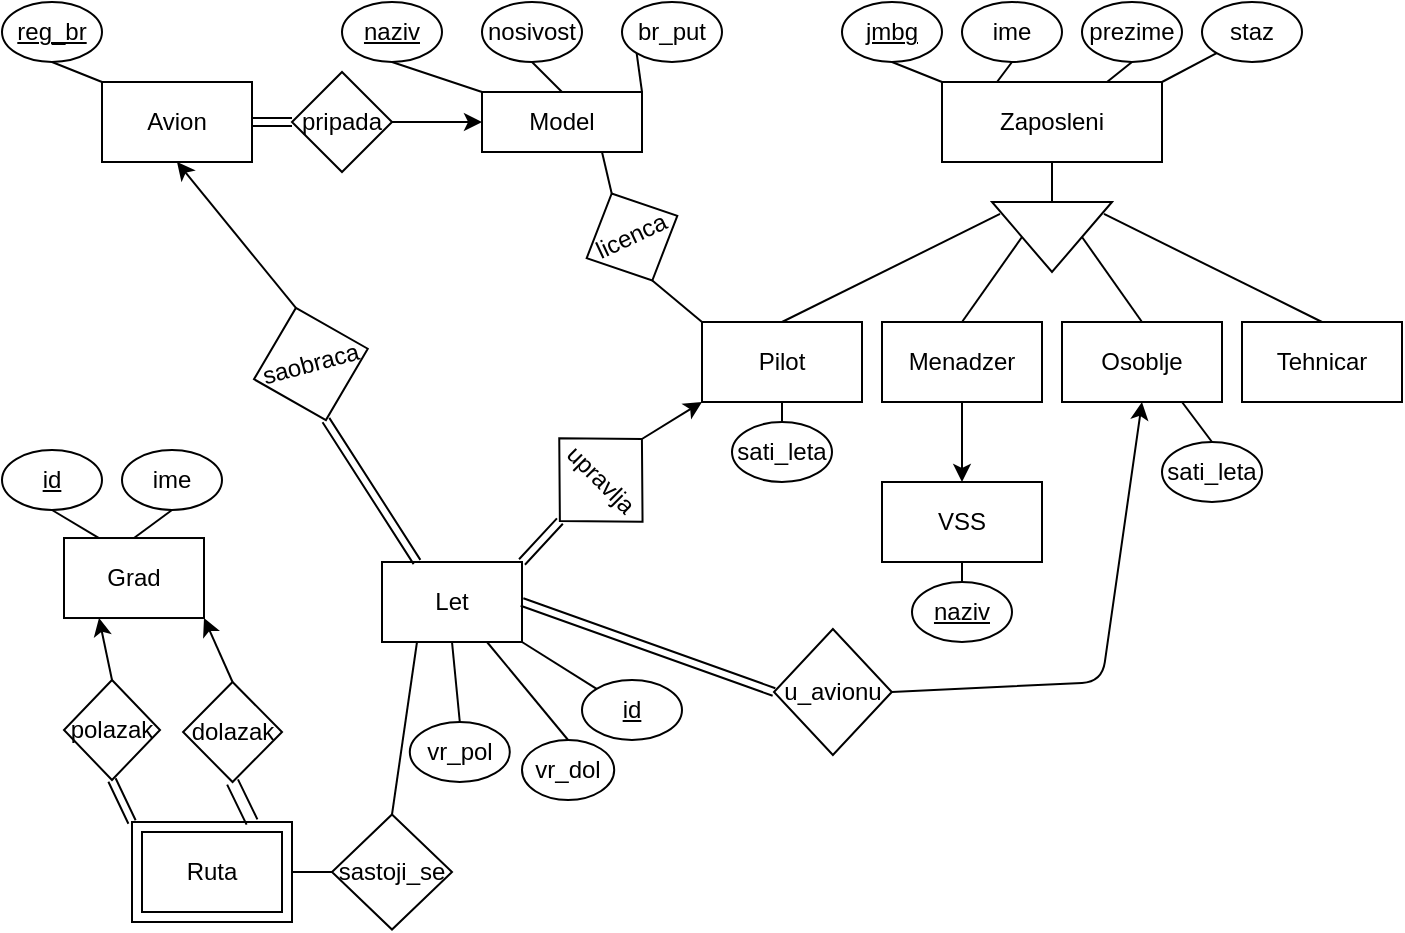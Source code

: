 <mxfile version="14.2.7" type="github">
  <diagram id="R2lEEEUBdFMjLlhIrx00" name="Page-1">
    <mxGraphModel dx="1108" dy="482" grid="1" gridSize="10" guides="1" tooltips="1" connect="1" arrows="1" fold="1" page="1" pageScale="1" pageWidth="850" pageHeight="1100" math="0" shadow="0" extFonts="Permanent Marker^https://fonts.googleapis.com/css?family=Permanent+Marker">
      <root>
        <mxCell id="0" />
        <mxCell id="1" parent="0" />
        <mxCell id="L-6fhLivLxQXYKwf4O9B-1" value="Avion" style="rounded=0;whiteSpace=wrap;html=1;" vertex="1" parent="1">
          <mxGeometry x="60" y="40" width="75" height="40" as="geometry" />
        </mxCell>
        <mxCell id="L-6fhLivLxQXYKwf4O9B-2" value="&lt;u&gt;reg_br&lt;/u&gt;" style="ellipse;whiteSpace=wrap;html=1;" vertex="1" parent="1">
          <mxGeometry x="10" width="50" height="30" as="geometry" />
        </mxCell>
        <mxCell id="L-6fhLivLxQXYKwf4O9B-6" value="" style="endArrow=none;html=1;entryX=0;entryY=0;entryDx=0;entryDy=0;exitX=0.5;exitY=1;exitDx=0;exitDy=0;" edge="1" parent="1" source="L-6fhLivLxQXYKwf4O9B-2" target="L-6fhLivLxQXYKwf4O9B-1">
          <mxGeometry width="50" height="50" relative="1" as="geometry">
            <mxPoint x="50" y="30" as="sourcePoint" />
            <mxPoint x="450" y="230" as="targetPoint" />
          </mxGeometry>
        </mxCell>
        <mxCell id="L-6fhLivLxQXYKwf4O9B-7" value="Model" style="rounded=0;whiteSpace=wrap;html=1;" vertex="1" parent="1">
          <mxGeometry x="250" y="45" width="80" height="30" as="geometry" />
        </mxCell>
        <mxCell id="L-6fhLivLxQXYKwf4O9B-8" value="" style="endArrow=classic;html=1;entryX=0;entryY=0.5;entryDx=0;entryDy=0;exitX=0.5;exitY=0;exitDx=0;exitDy=0;" edge="1" parent="1" source="L-6fhLivLxQXYKwf4O9B-86" target="L-6fhLivLxQXYKwf4O9B-7">
          <mxGeometry width="50" height="50" relative="1" as="geometry">
            <mxPoint x="230" y="100" as="sourcePoint" />
            <mxPoint x="450" y="230" as="targetPoint" />
          </mxGeometry>
        </mxCell>
        <mxCell id="L-6fhLivLxQXYKwf4O9B-9" value="&lt;u&gt;naziv&lt;/u&gt;" style="ellipse;whiteSpace=wrap;html=1;" vertex="1" parent="1">
          <mxGeometry x="180" width="50" height="30" as="geometry" />
        </mxCell>
        <mxCell id="L-6fhLivLxQXYKwf4O9B-12" value="nosivost" style="ellipse;whiteSpace=wrap;html=1;" vertex="1" parent="1">
          <mxGeometry x="250" width="50" height="30" as="geometry" />
        </mxCell>
        <mxCell id="L-6fhLivLxQXYKwf4O9B-13" value="br_put" style="ellipse;whiteSpace=wrap;html=1;" vertex="1" parent="1">
          <mxGeometry x="320" width="50" height="30" as="geometry" />
        </mxCell>
        <mxCell id="L-6fhLivLxQXYKwf4O9B-14" value="" style="endArrow=none;html=1;entryX=0;entryY=1;entryDx=0;entryDy=0;exitX=1;exitY=0;exitDx=0;exitDy=0;" edge="1" parent="1" source="L-6fhLivLxQXYKwf4O9B-7" target="L-6fhLivLxQXYKwf4O9B-13">
          <mxGeometry width="50" height="50" relative="1" as="geometry">
            <mxPoint x="200" y="270" as="sourcePoint" />
            <mxPoint x="250" y="220" as="targetPoint" />
          </mxGeometry>
        </mxCell>
        <mxCell id="L-6fhLivLxQXYKwf4O9B-15" value="" style="endArrow=none;html=1;entryX=0.5;entryY=1;entryDx=0;entryDy=0;exitX=0.5;exitY=0;exitDx=0;exitDy=0;" edge="1" parent="1" source="L-6fhLivLxQXYKwf4O9B-7" target="L-6fhLivLxQXYKwf4O9B-12">
          <mxGeometry width="50" height="50" relative="1" as="geometry">
            <mxPoint x="200" y="270" as="sourcePoint" />
            <mxPoint x="250" y="220" as="targetPoint" />
          </mxGeometry>
        </mxCell>
        <mxCell id="L-6fhLivLxQXYKwf4O9B-16" value="" style="endArrow=none;html=1;entryX=0.5;entryY=1;entryDx=0;entryDy=0;exitX=0;exitY=0;exitDx=0;exitDy=0;" edge="1" parent="1" source="L-6fhLivLxQXYKwf4O9B-7" target="L-6fhLivLxQXYKwf4O9B-9">
          <mxGeometry width="50" height="50" relative="1" as="geometry">
            <mxPoint x="200" y="270" as="sourcePoint" />
            <mxPoint x="250" y="220" as="targetPoint" />
          </mxGeometry>
        </mxCell>
        <mxCell id="L-6fhLivLxQXYKwf4O9B-17" value="Zaposleni" style="rounded=0;whiteSpace=wrap;html=1;" vertex="1" parent="1">
          <mxGeometry x="480" y="40" width="110" height="40" as="geometry" />
        </mxCell>
        <mxCell id="L-6fhLivLxQXYKwf4O9B-18" value="&lt;u&gt;jmbg&lt;/u&gt;" style="ellipse;whiteSpace=wrap;html=1;" vertex="1" parent="1">
          <mxGeometry x="430" width="50" height="30" as="geometry" />
        </mxCell>
        <mxCell id="L-6fhLivLxQXYKwf4O9B-19" value="ime" style="ellipse;whiteSpace=wrap;html=1;" vertex="1" parent="1">
          <mxGeometry x="490" width="50" height="30" as="geometry" />
        </mxCell>
        <mxCell id="L-6fhLivLxQXYKwf4O9B-20" value="prezime" style="ellipse;whiteSpace=wrap;html=1;" vertex="1" parent="1">
          <mxGeometry x="550" width="50" height="30" as="geometry" />
        </mxCell>
        <mxCell id="L-6fhLivLxQXYKwf4O9B-21" value="staz" style="ellipse;whiteSpace=wrap;html=1;" vertex="1" parent="1">
          <mxGeometry x="610" width="50" height="30" as="geometry" />
        </mxCell>
        <mxCell id="L-6fhLivLxQXYKwf4O9B-22" value="" style="endArrow=none;html=1;entryX=0;entryY=1;entryDx=0;entryDy=0;" edge="1" parent="1" target="L-6fhLivLxQXYKwf4O9B-21">
          <mxGeometry width="50" height="50" relative="1" as="geometry">
            <mxPoint x="590" y="40" as="sourcePoint" />
            <mxPoint x="460" y="70" as="targetPoint" />
          </mxGeometry>
        </mxCell>
        <mxCell id="L-6fhLivLxQXYKwf4O9B-23" value="" style="endArrow=none;html=1;entryX=0.5;entryY=1;entryDx=0;entryDy=0;exitX=0.75;exitY=0;exitDx=0;exitDy=0;" edge="1" parent="1" source="L-6fhLivLxQXYKwf4O9B-17" target="L-6fhLivLxQXYKwf4O9B-20">
          <mxGeometry width="50" height="50" relative="1" as="geometry">
            <mxPoint x="410" y="120" as="sourcePoint" />
            <mxPoint x="460" y="70" as="targetPoint" />
          </mxGeometry>
        </mxCell>
        <mxCell id="L-6fhLivLxQXYKwf4O9B-24" value="" style="endArrow=none;html=1;entryX=0.25;entryY=0;entryDx=0;entryDy=0;exitX=0.5;exitY=1;exitDx=0;exitDy=0;" edge="1" parent="1" source="L-6fhLivLxQXYKwf4O9B-19" target="L-6fhLivLxQXYKwf4O9B-17">
          <mxGeometry width="50" height="50" relative="1" as="geometry">
            <mxPoint x="410" y="120" as="sourcePoint" />
            <mxPoint x="460" y="70" as="targetPoint" />
          </mxGeometry>
        </mxCell>
        <mxCell id="L-6fhLivLxQXYKwf4O9B-25" value="" style="endArrow=none;html=1;entryX=0.5;entryY=1;entryDx=0;entryDy=0;exitX=0;exitY=0;exitDx=0;exitDy=0;" edge="1" parent="1" source="L-6fhLivLxQXYKwf4O9B-17" target="L-6fhLivLxQXYKwf4O9B-18">
          <mxGeometry width="50" height="50" relative="1" as="geometry">
            <mxPoint x="410" y="120" as="sourcePoint" />
            <mxPoint x="460" y="70" as="targetPoint" />
          </mxGeometry>
        </mxCell>
        <mxCell id="L-6fhLivLxQXYKwf4O9B-26" value="" style="triangle;whiteSpace=wrap;html=1;rotation=90;" vertex="1" parent="1">
          <mxGeometry x="517.5" y="87.5" width="35" height="60" as="geometry" />
        </mxCell>
        <mxCell id="L-6fhLivLxQXYKwf4O9B-27" value="" style="endArrow=none;html=1;entryX=0.5;entryY=1;entryDx=0;entryDy=0;exitX=0;exitY=0.5;exitDx=0;exitDy=0;" edge="1" parent="1" source="L-6fhLivLxQXYKwf4O9B-26" target="L-6fhLivLxQXYKwf4O9B-17">
          <mxGeometry width="50" height="50" relative="1" as="geometry">
            <mxPoint x="450" y="120" as="sourcePoint" />
            <mxPoint x="500" y="70" as="targetPoint" />
          </mxGeometry>
        </mxCell>
        <mxCell id="L-6fhLivLxQXYKwf4O9B-28" value="" style="endArrow=none;html=1;entryX=0.5;entryY=0;entryDx=0;entryDy=0;exitX=0.5;exitY=0;exitDx=0;exitDy=0;" edge="1" parent="1" source="L-6fhLivLxQXYKwf4O9B-33" target="L-6fhLivLxQXYKwf4O9B-26">
          <mxGeometry width="50" height="50" relative="1" as="geometry">
            <mxPoint x="450" y="120" as="sourcePoint" />
            <mxPoint x="500" y="70" as="targetPoint" />
          </mxGeometry>
        </mxCell>
        <mxCell id="L-6fhLivLxQXYKwf4O9B-29" value="" style="endArrow=none;html=1;exitX=0.5;exitY=0;exitDx=0;exitDy=0;entryX=0.5;entryY=1;entryDx=0;entryDy=0;" edge="1" parent="1" source="L-6fhLivLxQXYKwf4O9B-37" target="L-6fhLivLxQXYKwf4O9B-26">
          <mxGeometry width="50" height="50" relative="1" as="geometry">
            <mxPoint x="450" y="120" as="sourcePoint" />
            <mxPoint x="500" y="70" as="targetPoint" />
          </mxGeometry>
        </mxCell>
        <mxCell id="L-6fhLivLxQXYKwf4O9B-30" value="" style="endArrow=none;html=1;exitX=0.5;exitY=0;exitDx=0;exitDy=0;entryX=0.171;entryY=0.933;entryDx=0;entryDy=0;entryPerimeter=0;" edge="1" parent="1" source="L-6fhLivLxQXYKwf4O9B-38" target="L-6fhLivLxQXYKwf4O9B-26">
          <mxGeometry width="50" height="50" relative="1" as="geometry">
            <mxPoint x="450" y="120" as="sourcePoint" />
            <mxPoint x="500" y="70" as="targetPoint" />
          </mxGeometry>
        </mxCell>
        <mxCell id="L-6fhLivLxQXYKwf4O9B-31" value="" style="endArrow=none;html=1;entryX=0.171;entryY=0.067;entryDx=0;entryDy=0;entryPerimeter=0;exitX=0.5;exitY=0;exitDx=0;exitDy=0;" edge="1" parent="1" source="L-6fhLivLxQXYKwf4O9B-34" target="L-6fhLivLxQXYKwf4O9B-26">
          <mxGeometry width="50" height="50" relative="1" as="geometry">
            <mxPoint x="450" y="120" as="sourcePoint" />
            <mxPoint x="470" y="100" as="targetPoint" />
          </mxGeometry>
        </mxCell>
        <mxCell id="L-6fhLivLxQXYKwf4O9B-33" value="Osoblje" style="rounded=0;whiteSpace=wrap;html=1;" vertex="1" parent="1">
          <mxGeometry x="540" y="160" width="80" height="40" as="geometry" />
        </mxCell>
        <mxCell id="L-6fhLivLxQXYKwf4O9B-34" value="Tehnicar" style="rounded=0;whiteSpace=wrap;html=1;" vertex="1" parent="1">
          <mxGeometry x="630" y="160" width="80" height="40" as="geometry" />
        </mxCell>
        <mxCell id="L-6fhLivLxQXYKwf4O9B-37" value="Menadzer" style="rounded=0;whiteSpace=wrap;html=1;" vertex="1" parent="1">
          <mxGeometry x="450" y="160" width="80" height="40" as="geometry" />
        </mxCell>
        <mxCell id="L-6fhLivLxQXYKwf4O9B-38" value="Pilot" style="rounded=0;whiteSpace=wrap;html=1;" vertex="1" parent="1">
          <mxGeometry x="360" y="160" width="80" height="40" as="geometry" />
        </mxCell>
        <mxCell id="L-6fhLivLxQXYKwf4O9B-39" value="VSS" style="rounded=0;whiteSpace=wrap;html=1;" vertex="1" parent="1">
          <mxGeometry x="450" y="240" width="80" height="40" as="geometry" />
        </mxCell>
        <mxCell id="L-6fhLivLxQXYKwf4O9B-40" value="" style="endArrow=classic;html=1;entryX=0.5;entryY=0;entryDx=0;entryDy=0;exitX=0.5;exitY=1;exitDx=0;exitDy=0;" edge="1" parent="1" source="L-6fhLivLxQXYKwf4O9B-37" target="L-6fhLivLxQXYKwf4O9B-39">
          <mxGeometry width="50" height="50" relative="1" as="geometry">
            <mxPoint x="550" y="270" as="sourcePoint" />
            <mxPoint x="600" y="220" as="targetPoint" />
          </mxGeometry>
        </mxCell>
        <mxCell id="L-6fhLivLxQXYKwf4O9B-41" value="&lt;u&gt;naziv&lt;/u&gt;" style="ellipse;whiteSpace=wrap;html=1;" vertex="1" parent="1">
          <mxGeometry x="465" y="290" width="50" height="30" as="geometry" />
        </mxCell>
        <mxCell id="L-6fhLivLxQXYKwf4O9B-42" value="" style="endArrow=none;html=1;exitX=0.5;exitY=1;exitDx=0;exitDy=0;entryX=0.5;entryY=0;entryDx=0;entryDy=0;" edge="1" parent="1" source="L-6fhLivLxQXYKwf4O9B-39" target="L-6fhLivLxQXYKwf4O9B-41">
          <mxGeometry width="50" height="50" relative="1" as="geometry">
            <mxPoint x="550" y="270" as="sourcePoint" />
            <mxPoint x="600" y="220" as="targetPoint" />
          </mxGeometry>
        </mxCell>
        <mxCell id="L-6fhLivLxQXYKwf4O9B-43" value="sati_leta" style="ellipse;whiteSpace=wrap;html=1;" vertex="1" parent="1">
          <mxGeometry x="375" y="210" width="50" height="30" as="geometry" />
        </mxCell>
        <mxCell id="L-6fhLivLxQXYKwf4O9B-44" value="" style="endArrow=none;html=1;entryX=0.5;entryY=1;entryDx=0;entryDy=0;exitX=0.5;exitY=0;exitDx=0;exitDy=0;" edge="1" parent="1" source="L-6fhLivLxQXYKwf4O9B-43" target="L-6fhLivLxQXYKwf4O9B-38">
          <mxGeometry width="50" height="50" relative="1" as="geometry">
            <mxPoint x="440" y="270" as="sourcePoint" />
            <mxPoint x="490" y="220" as="targetPoint" />
          </mxGeometry>
        </mxCell>
        <mxCell id="L-6fhLivLxQXYKwf4O9B-45" value="sati_leta" style="ellipse;whiteSpace=wrap;html=1;" vertex="1" parent="1">
          <mxGeometry x="590" y="220" width="50" height="30" as="geometry" />
        </mxCell>
        <mxCell id="L-6fhLivLxQXYKwf4O9B-47" value="" style="endArrow=none;html=1;entryX=0.75;entryY=1;entryDx=0;entryDy=0;exitX=0.5;exitY=0;exitDx=0;exitDy=0;" edge="1" parent="1" source="L-6fhLivLxQXYKwf4O9B-45" target="L-6fhLivLxQXYKwf4O9B-33">
          <mxGeometry width="50" height="50" relative="1" as="geometry">
            <mxPoint x="590" y="170" as="sourcePoint" />
            <mxPoint x="560" y="127.5" as="targetPoint" />
          </mxGeometry>
        </mxCell>
        <mxCell id="L-6fhLivLxQXYKwf4O9B-48" value="Let" style="rounded=0;whiteSpace=wrap;html=1;" vertex="1" parent="1">
          <mxGeometry x="200" y="280" width="70" height="40" as="geometry" />
        </mxCell>
        <mxCell id="L-6fhLivLxQXYKwf4O9B-49" value="&lt;u&gt;id&lt;/u&gt;" style="ellipse;whiteSpace=wrap;html=1;" vertex="1" parent="1">
          <mxGeometry x="300" y="339" width="50" height="30" as="geometry" />
        </mxCell>
        <mxCell id="L-6fhLivLxQXYKwf4O9B-51" value="" style="endArrow=none;html=1;entryX=0.5;entryY=1;entryDx=0;entryDy=0;exitX=0.5;exitY=0;exitDx=0;exitDy=0;" edge="1" parent="1" source="L-6fhLivLxQXYKwf4O9B-53" target="L-6fhLivLxQXYKwf4O9B-48">
          <mxGeometry width="50" height="50" relative="1" as="geometry">
            <mxPoint x="242.678" y="334.393" as="sourcePoint" />
            <mxPoint x="360" y="230" as="targetPoint" />
          </mxGeometry>
        </mxCell>
        <mxCell id="L-6fhLivLxQXYKwf4O9B-52" value="" style="endArrow=none;html=1;exitX=0;exitY=0;exitDx=0;exitDy=0;entryX=1;entryY=1;entryDx=0;entryDy=0;" edge="1" parent="1" source="L-6fhLivLxQXYKwf4O9B-49" target="L-6fhLivLxQXYKwf4O9B-48">
          <mxGeometry width="50" height="50" relative="1" as="geometry">
            <mxPoint x="310" y="280" as="sourcePoint" />
            <mxPoint x="360" y="230" as="targetPoint" />
          </mxGeometry>
        </mxCell>
        <mxCell id="L-6fhLivLxQXYKwf4O9B-53" value="vr_pol" style="ellipse;whiteSpace=wrap;html=1;" vertex="1" parent="1">
          <mxGeometry x="213.9" y="360" width="50" height="30" as="geometry" />
        </mxCell>
        <mxCell id="L-6fhLivLxQXYKwf4O9B-54" value="" style="endArrow=classic;html=1;entryX=0;entryY=1;entryDx=0;entryDy=0;exitX=0;exitY=0.5;exitDx=0;exitDy=0;" edge="1" parent="1" source="L-6fhLivLxQXYKwf4O9B-64" target="L-6fhLivLxQXYKwf4O9B-38">
          <mxGeometry width="50" height="50" relative="1" as="geometry">
            <mxPoint x="330" y="210" as="sourcePoint" />
            <mxPoint x="360" y="230" as="targetPoint" />
          </mxGeometry>
        </mxCell>
        <mxCell id="L-6fhLivLxQXYKwf4O9B-55" value="Grad" style="rounded=0;whiteSpace=wrap;html=1;" vertex="1" parent="1">
          <mxGeometry x="41" y="268.01" width="70" height="40" as="geometry" />
        </mxCell>
        <mxCell id="L-6fhLivLxQXYKwf4O9B-56" value="" style="endArrow=classic;html=1;exitX=0;exitY=0.5;exitDx=0;exitDy=0;entryX=0.5;entryY=1;entryDx=0;entryDy=0;" edge="1" parent="1" source="L-6fhLivLxQXYKwf4O9B-59" target="L-6fhLivLxQXYKwf4O9B-1">
          <mxGeometry width="50" height="50" relative="1" as="geometry">
            <mxPoint x="290" y="200" as="sourcePoint" />
            <mxPoint x="340" y="150" as="targetPoint" />
          </mxGeometry>
        </mxCell>
        <mxCell id="L-6fhLivLxQXYKwf4O9B-57" value="" style="rounded=0;whiteSpace=wrap;html=1;" vertex="1" parent="1">
          <mxGeometry x="75" y="410" width="80" height="50" as="geometry" />
        </mxCell>
        <mxCell id="L-6fhLivLxQXYKwf4O9B-58" value="Ruta" style="rounded=0;whiteSpace=wrap;html=1;" vertex="1" parent="1">
          <mxGeometry x="80" y="415" width="70" height="40" as="geometry" />
        </mxCell>
        <mxCell id="L-6fhLivLxQXYKwf4O9B-59" value="saobraca" style="rhombus;whiteSpace=wrap;html=1;rotation=-15;direction=south;" vertex="1" parent="1">
          <mxGeometry x="135" y="151.99" width="58.9" height="58.01" as="geometry" />
        </mxCell>
        <mxCell id="L-6fhLivLxQXYKwf4O9B-60" value="" style="shape=link;html=1;exitX=1;exitY=0.5;exitDx=0;exitDy=0;entryX=0.25;entryY=0;entryDx=0;entryDy=0;" edge="1" parent="1" source="L-6fhLivLxQXYKwf4O9B-59" target="L-6fhLivLxQXYKwf4O9B-48">
          <mxGeometry width="100" relative="1" as="geometry">
            <mxPoint x="230" y="230" as="sourcePoint" />
            <mxPoint x="330" y="230" as="targetPoint" />
          </mxGeometry>
        </mxCell>
        <mxCell id="L-6fhLivLxQXYKwf4O9B-61" value="licenca" style="rhombus;whiteSpace=wrap;html=1;rotation=-25;direction=south;" vertex="1" parent="1">
          <mxGeometry x="300" y="93.49" width="50" height="48.01" as="geometry" />
        </mxCell>
        <mxCell id="L-6fhLivLxQXYKwf4O9B-62" value="" style="endArrow=none;html=1;entryX=0;entryY=0;entryDx=0;entryDy=0;exitX=1;exitY=0.5;exitDx=0;exitDy=0;" edge="1" parent="1" source="L-6fhLivLxQXYKwf4O9B-61" target="L-6fhLivLxQXYKwf4O9B-38">
          <mxGeometry width="50" height="50" relative="1" as="geometry">
            <mxPoint x="280" y="220" as="sourcePoint" />
            <mxPoint x="330" y="170" as="targetPoint" />
          </mxGeometry>
        </mxCell>
        <mxCell id="L-6fhLivLxQXYKwf4O9B-63" value="" style="endArrow=none;html=1;entryX=0;entryY=0.5;entryDx=0;entryDy=0;exitX=0.75;exitY=1;exitDx=0;exitDy=0;" edge="1" parent="1" source="L-6fhLivLxQXYKwf4O9B-7" target="L-6fhLivLxQXYKwf4O9B-61">
          <mxGeometry width="50" height="50" relative="1" as="geometry">
            <mxPoint x="280" y="220" as="sourcePoint" />
            <mxPoint x="330" y="170" as="targetPoint" />
          </mxGeometry>
        </mxCell>
        <mxCell id="L-6fhLivLxQXYKwf4O9B-64" value="upravlja" style="rhombus;whiteSpace=wrap;html=1;rotation=45;direction=south;" vertex="1" parent="1">
          <mxGeometry x="280" y="210" width="58.9" height="58.01" as="geometry" />
        </mxCell>
        <mxCell id="L-6fhLivLxQXYKwf4O9B-65" value="" style="shape=link;html=1;exitX=1;exitY=0;exitDx=0;exitDy=0;entryX=1;entryY=0.5;entryDx=0;entryDy=0;" edge="1" parent="1" source="L-6fhLivLxQXYKwf4O9B-48" target="L-6fhLivLxQXYKwf4O9B-64">
          <mxGeometry width="100" relative="1" as="geometry">
            <mxPoint x="201.957" y="237.022" as="sourcePoint" />
            <mxPoint x="227.5" y="290" as="targetPoint" />
          </mxGeometry>
        </mxCell>
        <mxCell id="L-6fhLivLxQXYKwf4O9B-66" value="ime" style="ellipse;whiteSpace=wrap;html=1;" vertex="1" parent="1">
          <mxGeometry x="70" y="224" width="50" height="30" as="geometry" />
        </mxCell>
        <mxCell id="L-6fhLivLxQXYKwf4O9B-67" value="&lt;u&gt;id&lt;/u&gt;" style="ellipse;whiteSpace=wrap;html=1;" vertex="1" parent="1">
          <mxGeometry x="10" y="224" width="50" height="30" as="geometry" />
        </mxCell>
        <mxCell id="L-6fhLivLxQXYKwf4O9B-68" value="" style="endArrow=none;html=1;entryX=0.5;entryY=1;entryDx=0;entryDy=0;exitX=0.5;exitY=0;exitDx=0;exitDy=0;" edge="1" parent="1" source="L-6fhLivLxQXYKwf4O9B-55" target="L-6fhLivLxQXYKwf4O9B-66">
          <mxGeometry width="50" height="50" relative="1" as="geometry">
            <mxPoint x="70" y="280" as="sourcePoint" />
            <mxPoint x="120" y="230" as="targetPoint" />
          </mxGeometry>
        </mxCell>
        <mxCell id="L-6fhLivLxQXYKwf4O9B-69" value="" style="endArrow=none;html=1;entryX=0.5;entryY=1;entryDx=0;entryDy=0;exitX=0.25;exitY=0;exitDx=0;exitDy=0;" edge="1" parent="1" source="L-6fhLivLxQXYKwf4O9B-55" target="L-6fhLivLxQXYKwf4O9B-67">
          <mxGeometry width="50" height="50" relative="1" as="geometry">
            <mxPoint x="70" y="280" as="sourcePoint" />
            <mxPoint x="120" y="230" as="targetPoint" />
          </mxGeometry>
        </mxCell>
        <mxCell id="L-6fhLivLxQXYKwf4O9B-70" value="" style="shape=link;html=1;exitX=0;exitY=0;exitDx=0;exitDy=0;entryX=0.5;entryY=0;entryDx=0;entryDy=0;" edge="1" parent="1" source="L-6fhLivLxQXYKwf4O9B-57" target="L-6fhLivLxQXYKwf4O9B-73">
          <mxGeometry width="100" relative="1" as="geometry">
            <mxPoint x="212.227" y="370.002" as="sourcePoint" />
            <mxPoint x="237.77" y="422.98" as="targetPoint" />
            <Array as="points" />
          </mxGeometry>
        </mxCell>
        <mxCell id="L-6fhLivLxQXYKwf4O9B-71" value="" style="shape=link;html=1;exitX=1;exitY=0.5;exitDx=0;exitDy=0;entryX=0.75;entryY=0;entryDx=0;entryDy=0;width=-6;" edge="1" parent="1" source="L-6fhLivLxQXYKwf4O9B-72" target="L-6fhLivLxQXYKwf4O9B-57">
          <mxGeometry width="100" relative="1" as="geometry">
            <mxPoint x="171.677" y="360.002" as="sourcePoint" />
            <mxPoint x="197.22" y="412.98" as="targetPoint" />
          </mxGeometry>
        </mxCell>
        <mxCell id="L-6fhLivLxQXYKwf4O9B-72" value="dolazak" style="rhombus;whiteSpace=wrap;html=1;rotation=0;direction=south;" vertex="1" parent="1">
          <mxGeometry x="100.55" y="340" width="49.45" height="50" as="geometry" />
        </mxCell>
        <mxCell id="L-6fhLivLxQXYKwf4O9B-73" value="polazak" style="rhombus;whiteSpace=wrap;html=1;rotation=0;direction=west;" vertex="1" parent="1">
          <mxGeometry x="40.995" y="339.005" width="48.01" height="50" as="geometry" />
        </mxCell>
        <mxCell id="L-6fhLivLxQXYKwf4O9B-74" value="" style="endArrow=classic;html=1;exitX=0;exitY=0.5;exitDx=0;exitDy=0;entryX=1;entryY=1;entryDx=0;entryDy=0;" edge="1" parent="1" source="L-6fhLivLxQXYKwf4O9B-72" target="L-6fhLivLxQXYKwf4O9B-55">
          <mxGeometry width="50" height="50" relative="1" as="geometry">
            <mxPoint x="186.943" y="180.988" as="sourcePoint" />
            <mxPoint x="140" y="90" as="targetPoint" />
          </mxGeometry>
        </mxCell>
        <mxCell id="L-6fhLivLxQXYKwf4O9B-75" value="" style="endArrow=classic;html=1;exitX=0.5;exitY=1;exitDx=0;exitDy=0;entryX=0.25;entryY=1;entryDx=0;entryDy=0;" edge="1" parent="1" source="L-6fhLivLxQXYKwf4O9B-73" target="L-6fhLivLxQXYKwf4O9B-55">
          <mxGeometry width="50" height="50" relative="1" as="geometry">
            <mxPoint x="196.943" y="190.988" as="sourcePoint" />
            <mxPoint x="150" y="100" as="targetPoint" />
          </mxGeometry>
        </mxCell>
        <mxCell id="L-6fhLivLxQXYKwf4O9B-76" value="sastoji_se" style="rhombus;whiteSpace=wrap;html=1;" vertex="1" parent="1">
          <mxGeometry x="175" y="406.25" width="60" height="57.5" as="geometry" />
        </mxCell>
        <mxCell id="L-6fhLivLxQXYKwf4O9B-77" value="" style="endArrow=none;html=1;entryX=0.25;entryY=1;entryDx=0;entryDy=0;exitX=0.5;exitY=0;exitDx=0;exitDy=0;" edge="1" parent="1" source="L-6fhLivLxQXYKwf4O9B-76" target="L-6fhLivLxQXYKwf4O9B-48">
          <mxGeometry width="50" height="50" relative="1" as="geometry">
            <mxPoint x="250" y="440" as="sourcePoint" />
            <mxPoint x="300" y="390" as="targetPoint" />
          </mxGeometry>
        </mxCell>
        <mxCell id="L-6fhLivLxQXYKwf4O9B-78" value="" style="endArrow=none;html=1;exitX=1;exitY=0.5;exitDx=0;exitDy=0;entryX=0;entryY=0.5;entryDx=0;entryDy=0;" edge="1" parent="1" source="L-6fhLivLxQXYKwf4O9B-57" target="L-6fhLivLxQXYKwf4O9B-76">
          <mxGeometry width="50" height="50" relative="1" as="geometry">
            <mxPoint x="250" y="440" as="sourcePoint" />
            <mxPoint x="300" y="390" as="targetPoint" />
          </mxGeometry>
        </mxCell>
        <mxCell id="L-6fhLivLxQXYKwf4O9B-80" value="u_avionu" style="rhombus;whiteSpace=wrap;html=1;rotation=0;direction=south;" vertex="1" parent="1">
          <mxGeometry x="396" y="313.49" width="58.9" height="63.01" as="geometry" />
        </mxCell>
        <mxCell id="L-6fhLivLxQXYKwf4O9B-82" value="" style="endArrow=classic;html=1;entryX=0.5;entryY=1;entryDx=0;entryDy=0;exitX=0.5;exitY=0;exitDx=0;exitDy=0;" edge="1" parent="1" source="L-6fhLivLxQXYKwf4O9B-80" target="L-6fhLivLxQXYKwf4O9B-33">
          <mxGeometry width="50" height="50" relative="1" as="geometry">
            <mxPoint x="430" y="320" as="sourcePoint" />
            <mxPoint x="480" y="270" as="targetPoint" />
            <Array as="points">
              <mxPoint x="560" y="340" />
            </Array>
          </mxGeometry>
        </mxCell>
        <mxCell id="L-6fhLivLxQXYKwf4O9B-83" value="" style="shape=link;html=1;exitX=1;exitY=0.5;exitDx=0;exitDy=0;entryX=0.5;entryY=1;entryDx=0;entryDy=0;" edge="1" parent="1" source="L-6fhLivLxQXYKwf4O9B-48" target="L-6fhLivLxQXYKwf4O9B-80">
          <mxGeometry width="100" relative="1" as="geometry">
            <mxPoint x="310" y="290" as="sourcePoint" />
            <mxPoint x="410" y="290" as="targetPoint" />
          </mxGeometry>
        </mxCell>
        <mxCell id="L-6fhLivLxQXYKwf4O9B-84" value="vr_dol" style="ellipse;whiteSpace=wrap;html=1;" vertex="1" parent="1">
          <mxGeometry x="270" y="369" width="46.1" height="30" as="geometry" />
        </mxCell>
        <mxCell id="L-6fhLivLxQXYKwf4O9B-85" value="" style="endArrow=none;html=1;exitX=0.5;exitY=0;exitDx=0;exitDy=0;entryX=0.75;entryY=1;entryDx=0;entryDy=0;" edge="1" parent="1" source="L-6fhLivLxQXYKwf4O9B-84" target="L-6fhLivLxQXYKwf4O9B-48">
          <mxGeometry width="50" height="50" relative="1" as="geometry">
            <mxPoint x="250" y="220" as="sourcePoint" />
            <mxPoint x="300" y="170" as="targetPoint" />
          </mxGeometry>
        </mxCell>
        <mxCell id="L-6fhLivLxQXYKwf4O9B-86" value="pripada" style="rhombus;whiteSpace=wrap;html=1;rotation=0;direction=south;" vertex="1" parent="1">
          <mxGeometry x="155" y="35" width="50" height="50" as="geometry" />
        </mxCell>
        <mxCell id="L-6fhLivLxQXYKwf4O9B-87" value="" style="shape=link;html=1;exitX=1;exitY=0.5;exitDx=0;exitDy=0;entryX=0.5;entryY=1;entryDx=0;entryDy=0;" edge="1" parent="1" source="L-6fhLivLxQXYKwf4O9B-1" target="L-6fhLivLxQXYKwf4O9B-86">
          <mxGeometry width="100" relative="1" as="geometry">
            <mxPoint x="186.957" y="219.012" as="sourcePoint" />
            <mxPoint x="227.5" y="290" as="targetPoint" />
          </mxGeometry>
        </mxCell>
      </root>
    </mxGraphModel>
  </diagram>
</mxfile>
